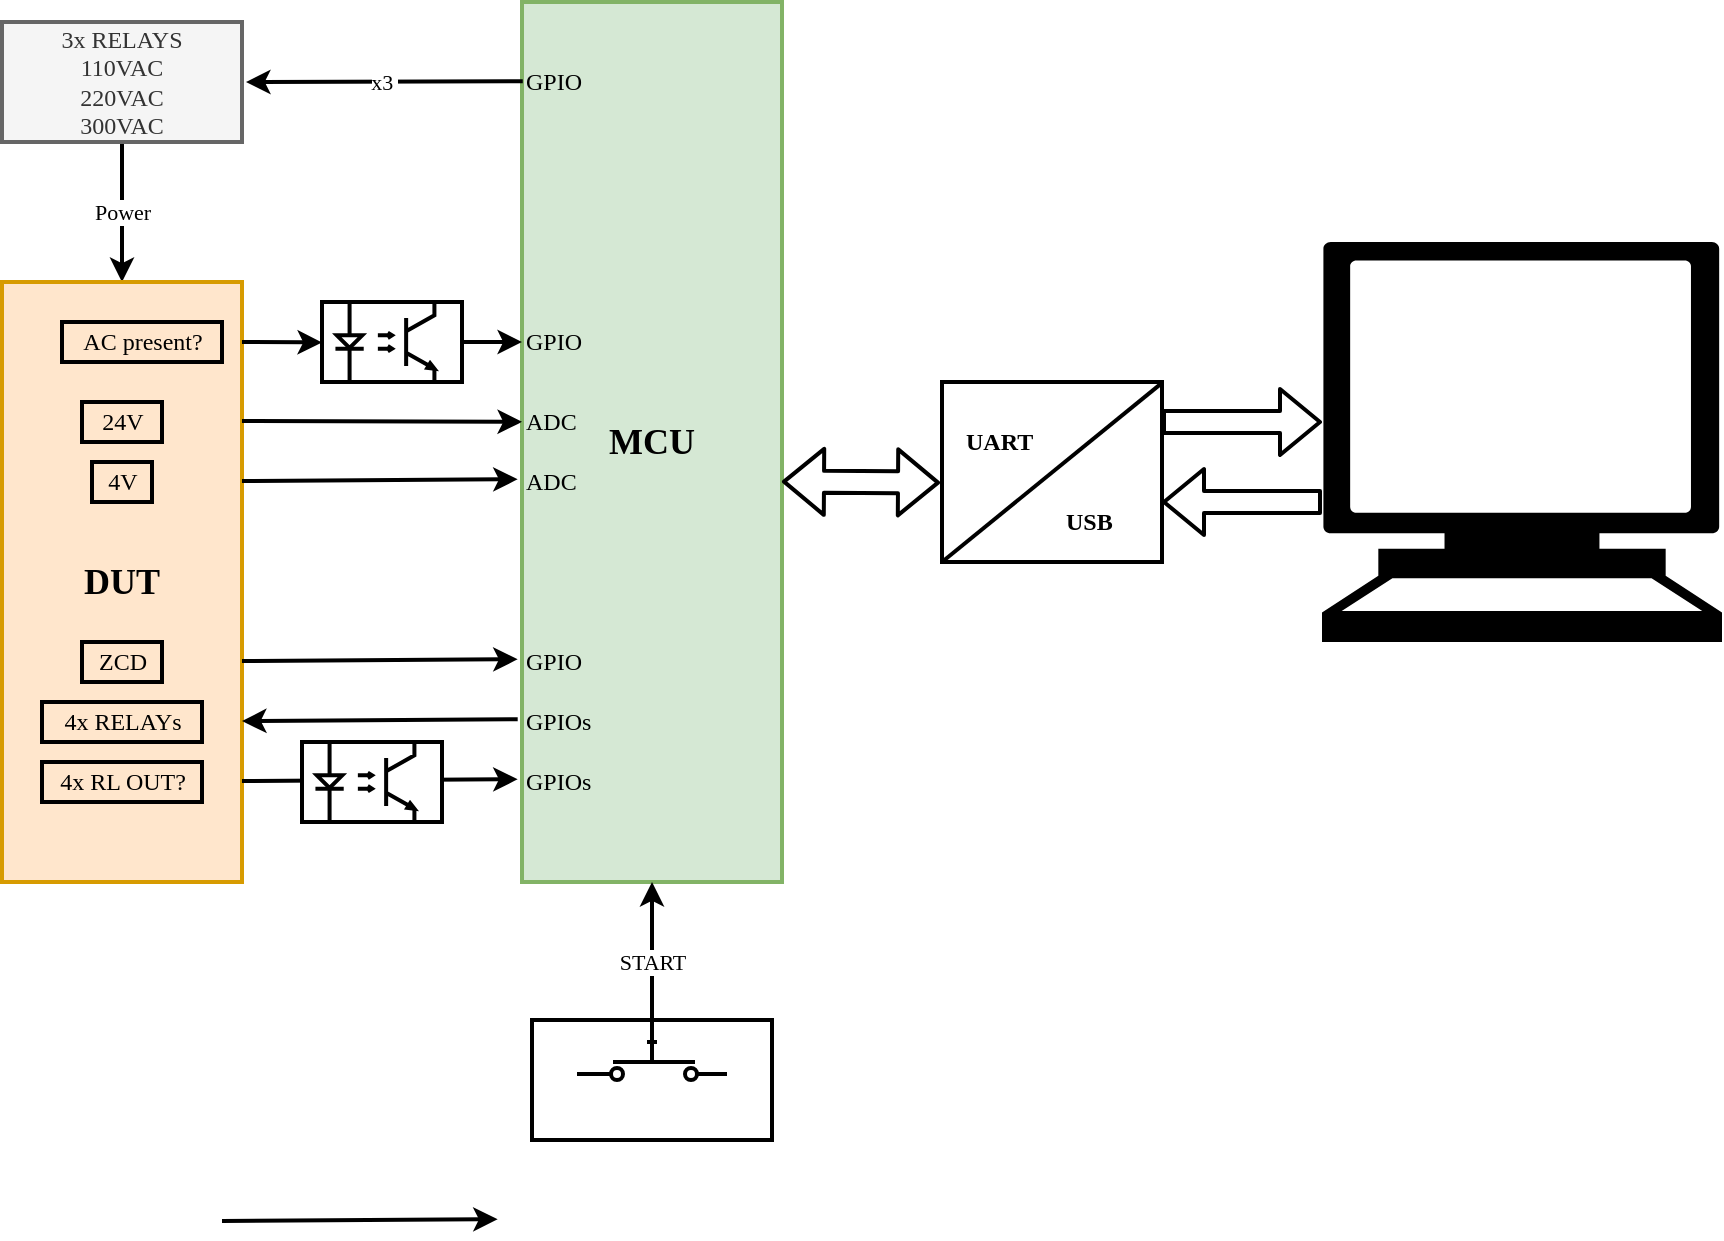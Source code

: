 <mxfile version="12.2.2" type="github" pages="1">
  <diagram id="vwQviOi1Pnr1UkrKsVz1" name="Page-1">
    <mxGraphModel dx="855" dy="466" grid="1" gridSize="10" guides="1" tooltips="1" connect="1" arrows="1" fold="1" page="1" pageScale="1" pageWidth="1100" pageHeight="850" math="0" shadow="0">
      <root>
        <mxCell id="0"/>
        <mxCell id="1" parent="0"/>
        <mxCell id="fd46tZJoOYs0raiZj1ka-7" value="" style="rounded=0;whiteSpace=wrap;html=1;strokeWidth=2;fontFamily=Verdana;" vertex="1" parent="1">
          <mxGeometry x="405" y="629" width="120" height="60" as="geometry"/>
        </mxCell>
        <mxCell id="k2AahK0M1OR1CV_bx5RK-2" value="&lt;font style=&quot;font-size: 18px&quot;&gt;&lt;b&gt;MCU&lt;/b&gt;&lt;/font&gt;" style="rounded=0;whiteSpace=wrap;html=1;fillColor=#d5e8d4;strokeColor=#82b366;fontFamily=Verdana;strokeWidth=2;" parent="1" vertex="1">
          <mxGeometry x="400" y="120" width="130" height="440" as="geometry"/>
        </mxCell>
        <mxCell id="k2AahK0M1OR1CV_bx5RK-3" value="x3&amp;nbsp;" style="endArrow=classic;html=1;exitX=0.003;exitY=0.09;exitDx=0;exitDy=0;exitPerimeter=0;fontFamily=Verdana;strokeWidth=2;" parent="1" source="k2AahK0M1OR1CV_bx5RK-2" edge="1">
          <mxGeometry width="50" height="50" relative="1" as="geometry">
            <mxPoint x="140" y="170" as="sourcePoint"/>
            <mxPoint x="262" y="160" as="targetPoint"/>
          </mxGeometry>
        </mxCell>
        <mxCell id="k2AahK0M1OR1CV_bx5RK-7" value="Power" style="edgeStyle=orthogonalEdgeStyle;rounded=0;orthogonalLoop=1;jettySize=auto;html=1;fontFamily=Verdana;strokeWidth=2;" parent="1" source="k2AahK0M1OR1CV_bx5RK-4" target="k2AahK0M1OR1CV_bx5RK-6" edge="1">
          <mxGeometry relative="1" as="geometry"/>
        </mxCell>
        <mxCell id="k2AahK0M1OR1CV_bx5RK-4" value="3x RELAYS&lt;br&gt;110VAC&lt;br&gt;220VAC&lt;br&gt;300VAC" style="rounded=0;whiteSpace=wrap;html=1;fillColor=#f5f5f5;strokeColor=#666666;fontColor=#333333;fontFamily=Verdana;strokeWidth=2;" parent="1" vertex="1">
          <mxGeometry x="140" y="130" width="120" height="60" as="geometry"/>
        </mxCell>
        <mxCell id="k2AahK0M1OR1CV_bx5RK-6" value="&lt;font style=&quot;font-size: 18px&quot;&gt;&lt;b&gt;DUT&lt;/b&gt;&lt;/font&gt;" style="rounded=0;whiteSpace=wrap;html=1;fillColor=#ffe6cc;strokeColor=#d79b00;fontFamily=Verdana;strokeWidth=2;" parent="1" vertex="1">
          <mxGeometry x="140" y="260" width="120" height="300" as="geometry"/>
        </mxCell>
        <mxCell id="k2AahK0M1OR1CV_bx5RK-8" value="AC present?" style="text;html=1;resizable=0;points=[];autosize=1;align=center;verticalAlign=top;spacingTop=-4;rounded=0;strokeColor=#000000;fontFamily=Verdana;strokeWidth=2;" parent="1" vertex="1">
          <mxGeometry x="170" y="280" width="80" height="20" as="geometry"/>
        </mxCell>
        <mxCell id="k2AahK0M1OR1CV_bx5RK-9" value="" style="verticalLabelPosition=bottom;shadow=0;dashed=0;align=center;fillColor=#ffffff;html=1;verticalAlign=top;strokeWidth=2;shape=mxgraph.electrical.opto_electronics.opto-coupler;fontFamily=Verdana;" parent="1" vertex="1">
          <mxGeometry x="300" y="270" width="70" height="40" as="geometry"/>
        </mxCell>
        <mxCell id="k2AahK0M1OR1CV_bx5RK-13" value="" style="endArrow=classic;html=1;fontFamily=Verdana;strokeWidth=2;" parent="1" target="k2AahK0M1OR1CV_bx5RK-15" edge="1">
          <mxGeometry width="50" height="50" relative="1" as="geometry">
            <mxPoint x="370" y="290" as="sourcePoint"/>
            <mxPoint x="420" y="240" as="targetPoint"/>
          </mxGeometry>
        </mxCell>
        <mxCell id="k2AahK0M1OR1CV_bx5RK-14" value="" style="endArrow=classic;html=1;entryX=0;entryY=0.505;entryDx=0;entryDy=0;entryPerimeter=0;fontFamily=Verdana;strokeWidth=2;" parent="1" target="k2AahK0M1OR1CV_bx5RK-9" edge="1">
          <mxGeometry width="50" height="50" relative="1" as="geometry">
            <mxPoint x="260" y="290" as="sourcePoint"/>
            <mxPoint x="290" y="290.19" as="targetPoint"/>
          </mxGeometry>
        </mxCell>
        <mxCell id="k2AahK0M1OR1CV_bx5RK-15" value="GPIO" style="text;html=1;resizable=0;points=[];autosize=1;align=left;verticalAlign=top;spacingTop=-4;fontFamily=Verdana;strokeWidth=2;" parent="1" vertex="1">
          <mxGeometry x="400" y="280" width="50" height="20" as="geometry"/>
        </mxCell>
        <mxCell id="k2AahK0M1OR1CV_bx5RK-16" value="24V" style="text;html=1;resizable=0;points=[];autosize=1;align=center;verticalAlign=top;spacingTop=-4;rounded=0;fillColor=none;strokeColor=#000000;fontFamily=Verdana;strokeWidth=2;" parent="1" vertex="1">
          <mxGeometry x="180" y="320" width="40" height="20" as="geometry"/>
        </mxCell>
        <mxCell id="k2AahK0M1OR1CV_bx5RK-17" value="" style="endArrow=classic;html=1;fontFamily=Verdana;strokeWidth=2;" parent="1" target="k2AahK0M1OR1CV_bx5RK-18" edge="1">
          <mxGeometry width="50" height="50" relative="1" as="geometry">
            <mxPoint x="260" y="329.5" as="sourcePoint"/>
            <mxPoint x="300" y="329.7" as="targetPoint"/>
          </mxGeometry>
        </mxCell>
        <mxCell id="k2AahK0M1OR1CV_bx5RK-18" value="ADC" style="text;html=1;resizable=0;points=[];autosize=1;align=left;verticalAlign=top;spacingTop=-4;fontFamily=Verdana;strokeWidth=2;" parent="1" vertex="1">
          <mxGeometry x="400" y="320" width="40" height="20" as="geometry"/>
        </mxCell>
        <mxCell id="k2AahK0M1OR1CV_bx5RK-19" value="4V" style="text;html=1;resizable=0;points=[];autosize=1;align=center;verticalAlign=top;spacingTop=-4;rounded=0;fillColor=none;strokeColor=#000000;fontFamily=Verdana;strokeWidth=2;" parent="1" vertex="1">
          <mxGeometry x="185" y="350" width="30" height="20" as="geometry"/>
        </mxCell>
        <mxCell id="k2AahK0M1OR1CV_bx5RK-20" value="" style="endArrow=classic;html=1;entryX=-0.018;entryY=0.342;entryDx=0;entryDy=0;entryPerimeter=0;fontFamily=Verdana;strokeWidth=2;" parent="1" edge="1">
          <mxGeometry width="50" height="50" relative="1" as="geometry">
            <mxPoint x="260" y="359.5" as="sourcePoint"/>
            <mxPoint x="397.84" y="358.62" as="targetPoint"/>
          </mxGeometry>
        </mxCell>
        <mxCell id="k2AahK0M1OR1CV_bx5RK-21" value="ADC" style="text;html=1;resizable=0;points=[];autosize=1;align=left;verticalAlign=top;spacingTop=-4;fontFamily=Verdana;strokeWidth=2;" parent="1" vertex="1">
          <mxGeometry x="400" y="350" width="40" height="20" as="geometry"/>
        </mxCell>
        <mxCell id="k2AahK0M1OR1CV_bx5RK-22" value="ZCD" style="text;html=1;resizable=0;points=[];autosize=1;align=center;verticalAlign=top;spacingTop=-4;rounded=0;fillColor=none;strokeColor=#000000;fontFamily=Verdana;strokeWidth=2;" parent="1" vertex="1">
          <mxGeometry x="180" y="440" width="40" height="20" as="geometry"/>
        </mxCell>
        <mxCell id="k2AahK0M1OR1CV_bx5RK-23" value="" style="endArrow=classic;html=1;entryX=-0.018;entryY=0.342;entryDx=0;entryDy=0;entryPerimeter=0;fontFamily=Verdana;strokeWidth=2;" parent="1" edge="1">
          <mxGeometry width="50" height="50" relative="1" as="geometry">
            <mxPoint x="260" y="449.5" as="sourcePoint"/>
            <mxPoint x="397.84" y="448.62" as="targetPoint"/>
          </mxGeometry>
        </mxCell>
        <mxCell id="k2AahK0M1OR1CV_bx5RK-24" value="GPIO" style="text;html=1;resizable=0;points=[];autosize=1;align=left;verticalAlign=top;spacingTop=-4;fontFamily=Verdana;strokeWidth=2;" parent="1" vertex="1">
          <mxGeometry x="400" y="440" width="50" height="20" as="geometry"/>
        </mxCell>
        <mxCell id="k2AahK0M1OR1CV_bx5RK-25" value="4x RELAYs" style="text;html=1;resizable=0;points=[];autosize=1;align=center;verticalAlign=top;spacingTop=-4;rounded=0;fillColor=none;strokeColor=#000000;fontFamily=Verdana;strokeWidth=2;" parent="1" vertex="1">
          <mxGeometry x="160" y="470" width="80" height="20" as="geometry"/>
        </mxCell>
        <mxCell id="k2AahK0M1OR1CV_bx5RK-26" value="" style="endArrow=classic;html=1;entryX=-0.018;entryY=0.342;entryDx=0;entryDy=0;entryPerimeter=0;fontFamily=Verdana;strokeWidth=2;" parent="1" edge="1">
          <mxGeometry width="50" height="50" relative="1" as="geometry">
            <mxPoint x="397.84" y="478.62" as="sourcePoint"/>
            <mxPoint x="260" y="479.5" as="targetPoint"/>
          </mxGeometry>
        </mxCell>
        <mxCell id="k2AahK0M1OR1CV_bx5RK-27" value="GPIOs" style="text;html=1;resizable=0;points=[];autosize=1;align=left;verticalAlign=top;spacingTop=-4;fontFamily=Verdana;strokeWidth=2;" parent="1" vertex="1">
          <mxGeometry x="400" y="470" width="50" height="20" as="geometry"/>
        </mxCell>
        <mxCell id="k2AahK0M1OR1CV_bx5RK-28" value="4x RL OUT?" style="text;html=1;resizable=0;points=[];autosize=1;align=center;verticalAlign=top;spacingTop=-4;rounded=0;fillColor=none;strokeColor=#000000;fontFamily=Verdana;strokeWidth=2;" parent="1" vertex="1">
          <mxGeometry x="160" y="500" width="80" height="20" as="geometry"/>
        </mxCell>
        <mxCell id="k2AahK0M1OR1CV_bx5RK-29" value="" style="endArrow=classic;html=1;entryX=-0.018;entryY=0.342;entryDx=0;entryDy=0;entryPerimeter=0;fontFamily=Verdana;strokeWidth=2;" parent="1" edge="1">
          <mxGeometry width="50" height="50" relative="1" as="geometry">
            <mxPoint x="260" y="509.5" as="sourcePoint"/>
            <mxPoint x="397.84" y="508.62" as="targetPoint"/>
          </mxGeometry>
        </mxCell>
        <mxCell id="k2AahK0M1OR1CV_bx5RK-30" value="GPIOs" style="text;html=1;resizable=0;points=[];autosize=1;align=left;verticalAlign=top;spacingTop=-4;fontFamily=Verdana;strokeWidth=2;" parent="1" vertex="1">
          <mxGeometry x="400" y="500" width="50" height="20" as="geometry"/>
        </mxCell>
        <mxCell id="k2AahK0M1OR1CV_bx5RK-33" value="" style="rounded=0;whiteSpace=wrap;html=1;strokeColor=#000000;fillColor=none;align=center;fontFamily=Verdana;strokeWidth=2;" parent="1" vertex="1">
          <mxGeometry x="610" y="310" width="110" height="90" as="geometry"/>
        </mxCell>
        <mxCell id="k2AahK0M1OR1CV_bx5RK-34" value="" style="endArrow=none;html=1;entryX=0.996;entryY=0.009;entryDx=0;entryDy=0;entryPerimeter=0;fontFamily=Verdana;strokeWidth=2;" parent="1" target="k2AahK0M1OR1CV_bx5RK-33" edge="1">
          <mxGeometry width="50" height="50" relative="1" as="geometry">
            <mxPoint x="610" y="400" as="sourcePoint"/>
            <mxPoint x="660" y="350" as="targetPoint"/>
          </mxGeometry>
        </mxCell>
        <mxCell id="k2AahK0M1OR1CV_bx5RK-35" value="UART" style="text;html=1;resizable=0;points=[];autosize=1;align=left;verticalAlign=top;spacingTop=-4;fontStyle=1;fontFamily=Verdana;strokeWidth=2;" parent="1" vertex="1">
          <mxGeometry x="620" y="330" width="50" height="20" as="geometry"/>
        </mxCell>
        <mxCell id="k2AahK0M1OR1CV_bx5RK-36" value="USB" style="text;html=1;resizable=0;points=[];autosize=1;align=left;verticalAlign=top;spacingTop=-4;fontStyle=1;fontFamily=Verdana;strokeWidth=2;" parent="1" vertex="1">
          <mxGeometry x="670" y="370" width="40" height="20" as="geometry"/>
        </mxCell>
        <mxCell id="k2AahK0M1OR1CV_bx5RK-37" value="" style="shape=mxgraph.signs.tech.computer;html=1;fillColor=#000000;strokeColor=none;verticalLabelPosition=bottom;verticalAlign=top;align=center;rounded=0;fontFamily=Verdana;strokeWidth=2;" parent="1" vertex="1">
          <mxGeometry x="800" y="240" width="200" height="200" as="geometry"/>
        </mxCell>
        <mxCell id="k2AahK0M1OR1CV_bx5RK-38" value="" style="shape=flexArrow;endArrow=classic;html=1;entryX=0;entryY=0.45;entryDx=0;entryDy=0;entryPerimeter=0;fontFamily=Verdana;strokeWidth=2;" parent="1" target="k2AahK0M1OR1CV_bx5RK-37" edge="1">
          <mxGeometry width="50" height="50" relative="1" as="geometry">
            <mxPoint x="720" y="330" as="sourcePoint"/>
            <mxPoint x="780" y="330" as="targetPoint"/>
          </mxGeometry>
        </mxCell>
        <mxCell id="k2AahK0M1OR1CV_bx5RK-39" value="" style="shape=flexArrow;endArrow=classic;html=1;entryX=0;entryY=0.45;entryDx=0;entryDy=0;entryPerimeter=0;fontFamily=Verdana;strokeWidth=2;" parent="1" edge="1">
          <mxGeometry width="50" height="50" relative="1" as="geometry">
            <mxPoint x="800" y="370" as="sourcePoint"/>
            <mxPoint x="720" y="370" as="targetPoint"/>
          </mxGeometry>
        </mxCell>
        <mxCell id="k2AahK0M1OR1CV_bx5RK-40" value="" style="shape=flexArrow;endArrow=classic;startArrow=classic;html=1;entryX=-0.009;entryY=0.559;entryDx=0;entryDy=0;entryPerimeter=0;exitX=1;exitY=0.545;exitDx=0;exitDy=0;exitPerimeter=0;fontFamily=Verdana;strokeWidth=2;" parent="1" source="k2AahK0M1OR1CV_bx5RK-2" target="k2AahK0M1OR1CV_bx5RK-33" edge="1">
          <mxGeometry width="50" height="50" relative="1" as="geometry">
            <mxPoint x="553" y="355" as="sourcePoint"/>
            <mxPoint x="610" y="350" as="targetPoint"/>
          </mxGeometry>
        </mxCell>
        <mxCell id="fd46tZJoOYs0raiZj1ka-2" value="GPIO" style="text;html=1;resizable=0;points=[];autosize=1;align=left;verticalAlign=top;spacingTop=-4;fontFamily=Verdana;strokeWidth=2;" vertex="1" parent="1">
          <mxGeometry x="400" y="150" width="50" height="20" as="geometry"/>
        </mxCell>
        <mxCell id="fd46tZJoOYs0raiZj1ka-5" value="START" style="edgeStyle=orthogonalEdgeStyle;rounded=0;orthogonalLoop=1;jettySize=auto;html=1;strokeWidth=2;fontFamily=Verdana;" edge="1" parent="1" source="fd46tZJoOYs0raiZj1ka-4" target="k2AahK0M1OR1CV_bx5RK-2">
          <mxGeometry relative="1" as="geometry"/>
        </mxCell>
        <mxCell id="fd46tZJoOYs0raiZj1ka-4" value="" style="pointerEvents=1;verticalLabelPosition=bottom;shadow=0;dashed=0;align=center;html=1;verticalAlign=top;shape=mxgraph.electrical.electro-mechanical.push_switch_no;strokeWidth=2;fontFamily=Verdana;" vertex="1" parent="1">
          <mxGeometry x="427.5" y="640" width="75" height="19" as="geometry"/>
        </mxCell>
        <mxCell id="fd46tZJoOYs0raiZj1ka-9" value="" style="verticalLabelPosition=bottom;shadow=0;dashed=0;align=center;fillColor=#ffffff;html=1;verticalAlign=top;strokeWidth=2;shape=mxgraph.electrical.opto_electronics.opto-coupler;fontFamily=Verdana;" vertex="1" parent="1">
          <mxGeometry x="290" y="490" width="70" height="40" as="geometry"/>
        </mxCell>
        <mxCell id="fd46tZJoOYs0raiZj1ka-10" value="" style="endArrow=classic;html=1;entryX=-0.018;entryY=0.342;entryDx=0;entryDy=0;entryPerimeter=0;fontFamily=Verdana;strokeWidth=2;" edge="1" parent="1">
          <mxGeometry width="50" height="50" relative="1" as="geometry">
            <mxPoint x="250" y="729.5" as="sourcePoint"/>
            <mxPoint x="387.84" y="728.62" as="targetPoint"/>
          </mxGeometry>
        </mxCell>
      </root>
    </mxGraphModel>
  </diagram>
</mxfile>
